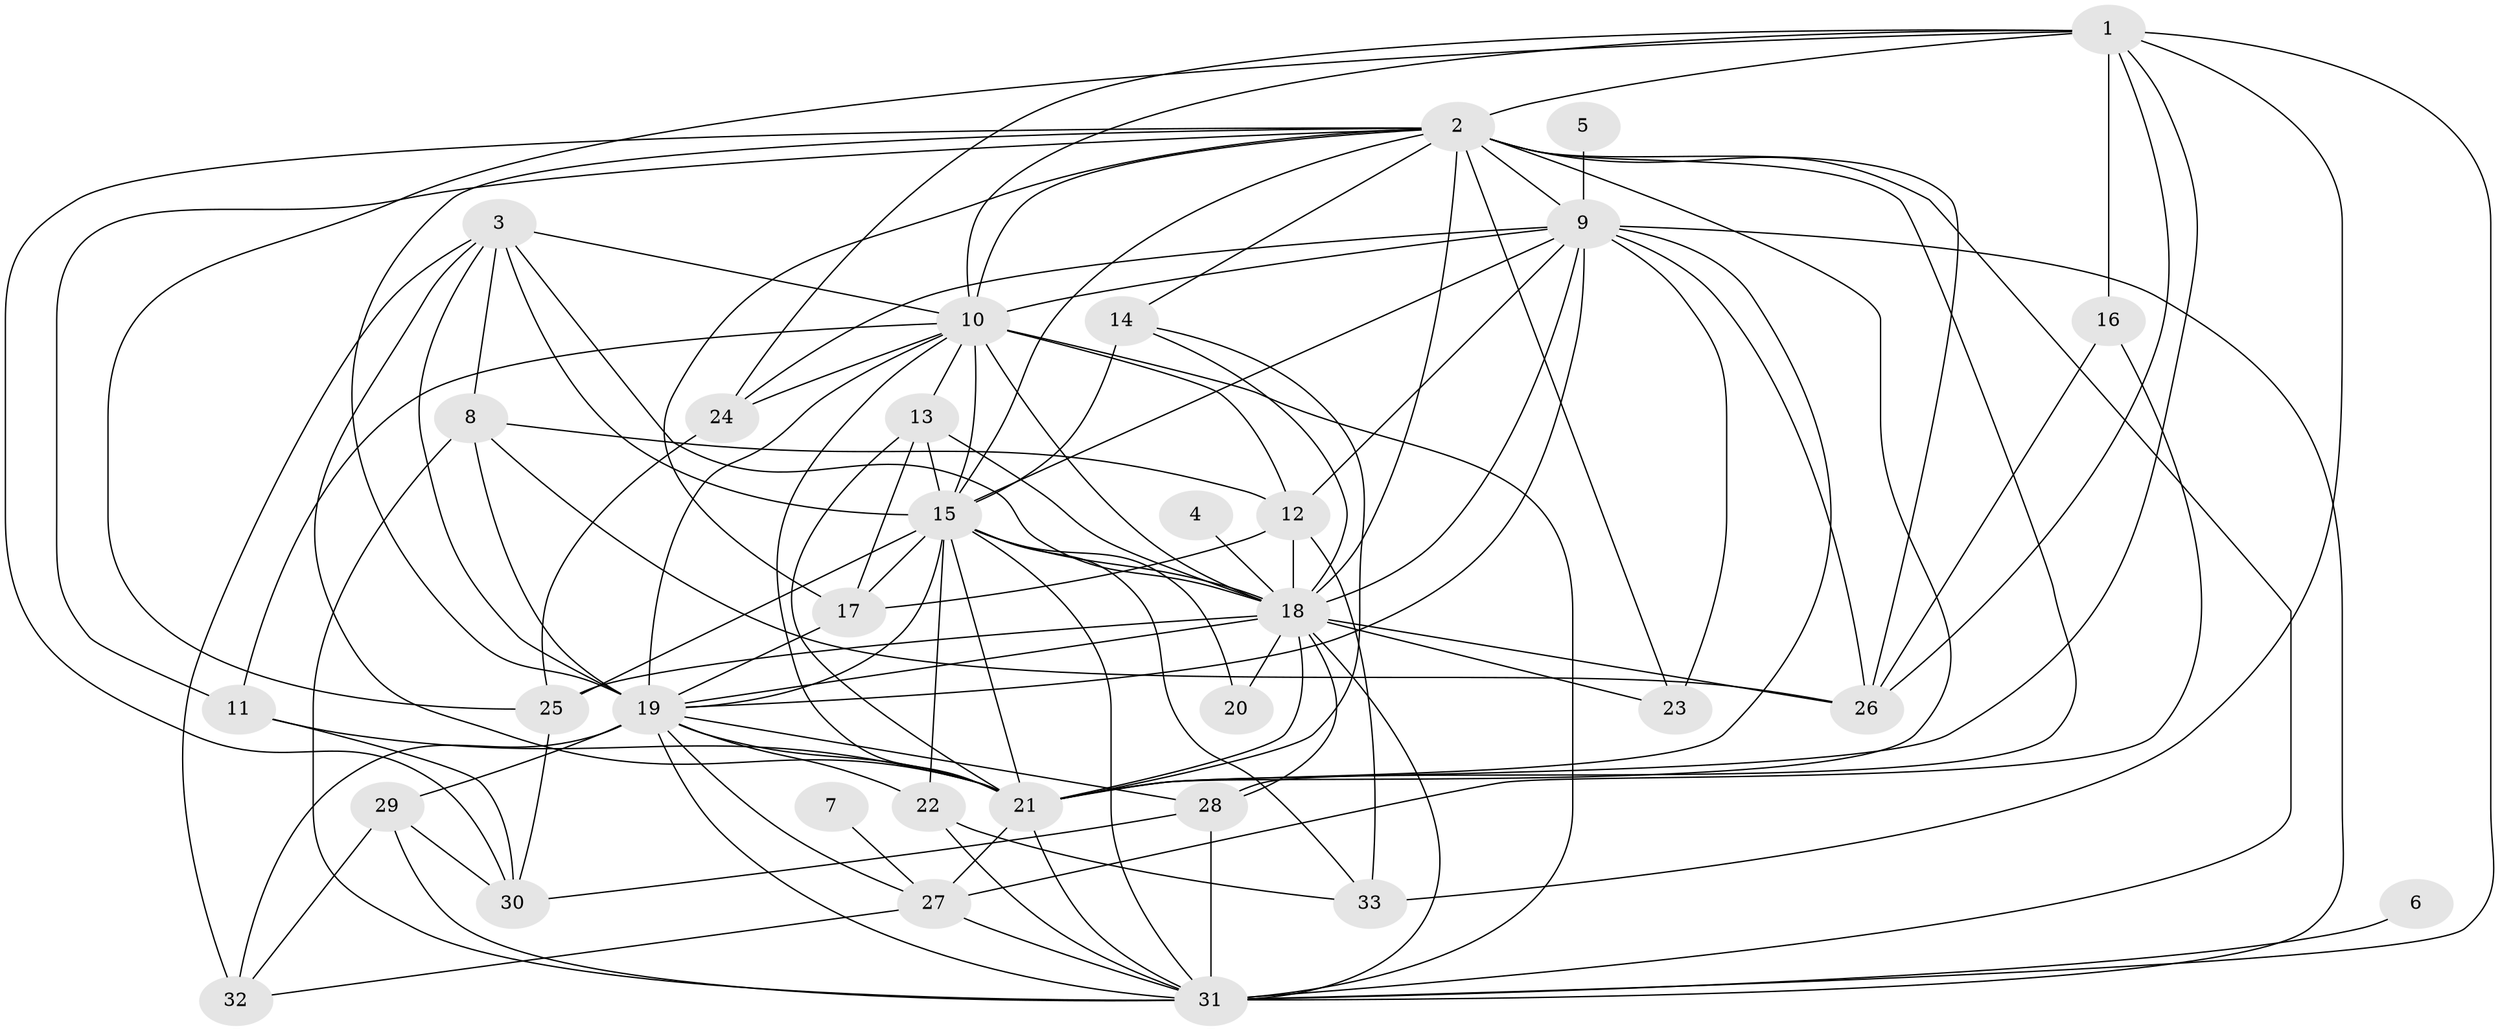 // original degree distribution, {19: 0.01834862385321101, 12: 0.009174311926605505, 16: 0.009174311926605505, 25: 0.009174311926605505, 24: 0.009174311926605505, 23: 0.009174311926605505, 21: 0.009174311926605505, 26: 0.009174311926605505, 18: 0.009174311926605505, 7: 0.01834862385321101, 4: 0.07339449541284404, 6: 0.045871559633027525, 5: 0.045871559633027525, 8: 0.009174311926605505, 2: 0.5504587155963303, 3: 0.1651376146788991}
// Generated by graph-tools (version 1.1) at 2025/36/03/04/25 23:36:24]
// undirected, 33 vertices, 109 edges
graph export_dot {
  node [color=gray90,style=filled];
  1;
  2;
  3;
  4;
  5;
  6;
  7;
  8;
  9;
  10;
  11;
  12;
  13;
  14;
  15;
  16;
  17;
  18;
  19;
  20;
  21;
  22;
  23;
  24;
  25;
  26;
  27;
  28;
  29;
  30;
  31;
  32;
  33;
  1 -- 2 [weight=1.0];
  1 -- 10 [weight=1.0];
  1 -- 16 [weight=2.0];
  1 -- 21 [weight=1.0];
  1 -- 24 [weight=2.0];
  1 -- 25 [weight=1.0];
  1 -- 26 [weight=1.0];
  1 -- 31 [weight=1.0];
  1 -- 33 [weight=1.0];
  2 -- 9 [weight=4.0];
  2 -- 10 [weight=5.0];
  2 -- 11 [weight=1.0];
  2 -- 14 [weight=3.0];
  2 -- 15 [weight=4.0];
  2 -- 17 [weight=1.0];
  2 -- 18 [weight=4.0];
  2 -- 19 [weight=3.0];
  2 -- 21 [weight=4.0];
  2 -- 23 [weight=2.0];
  2 -- 26 [weight=1.0];
  2 -- 28 [weight=1.0];
  2 -- 30 [weight=1.0];
  2 -- 31 [weight=3.0];
  3 -- 8 [weight=1.0];
  3 -- 10 [weight=1.0];
  3 -- 15 [weight=1.0];
  3 -- 18 [weight=1.0];
  3 -- 19 [weight=1.0];
  3 -- 21 [weight=1.0];
  3 -- 32 [weight=1.0];
  4 -- 18 [weight=1.0];
  5 -- 9 [weight=1.0];
  6 -- 31 [weight=1.0];
  7 -- 27 [weight=1.0];
  8 -- 12 [weight=1.0];
  8 -- 19 [weight=1.0];
  8 -- 26 [weight=1.0];
  8 -- 31 [weight=1.0];
  9 -- 10 [weight=2.0];
  9 -- 12 [weight=1.0];
  9 -- 15 [weight=2.0];
  9 -- 18 [weight=1.0];
  9 -- 19 [weight=1.0];
  9 -- 21 [weight=1.0];
  9 -- 23 [weight=1.0];
  9 -- 24 [weight=1.0];
  9 -- 26 [weight=1.0];
  9 -- 31 [weight=2.0];
  10 -- 11 [weight=1.0];
  10 -- 12 [weight=1.0];
  10 -- 13 [weight=1.0];
  10 -- 15 [weight=3.0];
  10 -- 18 [weight=2.0];
  10 -- 19 [weight=1.0];
  10 -- 21 [weight=3.0];
  10 -- 24 [weight=1.0];
  10 -- 31 [weight=1.0];
  11 -- 21 [weight=2.0];
  11 -- 30 [weight=1.0];
  12 -- 17 [weight=1.0];
  12 -- 18 [weight=1.0];
  12 -- 33 [weight=1.0];
  13 -- 15 [weight=1.0];
  13 -- 17 [weight=1.0];
  13 -- 18 [weight=1.0];
  13 -- 21 [weight=1.0];
  14 -- 15 [weight=1.0];
  14 -- 18 [weight=1.0];
  14 -- 21 [weight=1.0];
  15 -- 17 [weight=3.0];
  15 -- 18 [weight=2.0];
  15 -- 19 [weight=1.0];
  15 -- 20 [weight=1.0];
  15 -- 21 [weight=4.0];
  15 -- 22 [weight=1.0];
  15 -- 25 [weight=2.0];
  15 -- 31 [weight=3.0];
  15 -- 33 [weight=1.0];
  16 -- 26 [weight=1.0];
  16 -- 27 [weight=1.0];
  17 -- 19 [weight=1.0];
  18 -- 19 [weight=3.0];
  18 -- 20 [weight=1.0];
  18 -- 21 [weight=1.0];
  18 -- 23 [weight=1.0];
  18 -- 25 [weight=1.0];
  18 -- 26 [weight=1.0];
  18 -- 28 [weight=1.0];
  18 -- 31 [weight=1.0];
  19 -- 21 [weight=2.0];
  19 -- 22 [weight=1.0];
  19 -- 27 [weight=1.0];
  19 -- 28 [weight=1.0];
  19 -- 29 [weight=1.0];
  19 -- 31 [weight=1.0];
  19 -- 32 [weight=1.0];
  21 -- 27 [weight=3.0];
  21 -- 31 [weight=1.0];
  22 -- 31 [weight=1.0];
  22 -- 33 [weight=1.0];
  24 -- 25 [weight=1.0];
  25 -- 30 [weight=1.0];
  27 -- 31 [weight=1.0];
  27 -- 32 [weight=1.0];
  28 -- 30 [weight=1.0];
  28 -- 31 [weight=2.0];
  29 -- 30 [weight=1.0];
  29 -- 31 [weight=1.0];
  29 -- 32 [weight=1.0];
}
